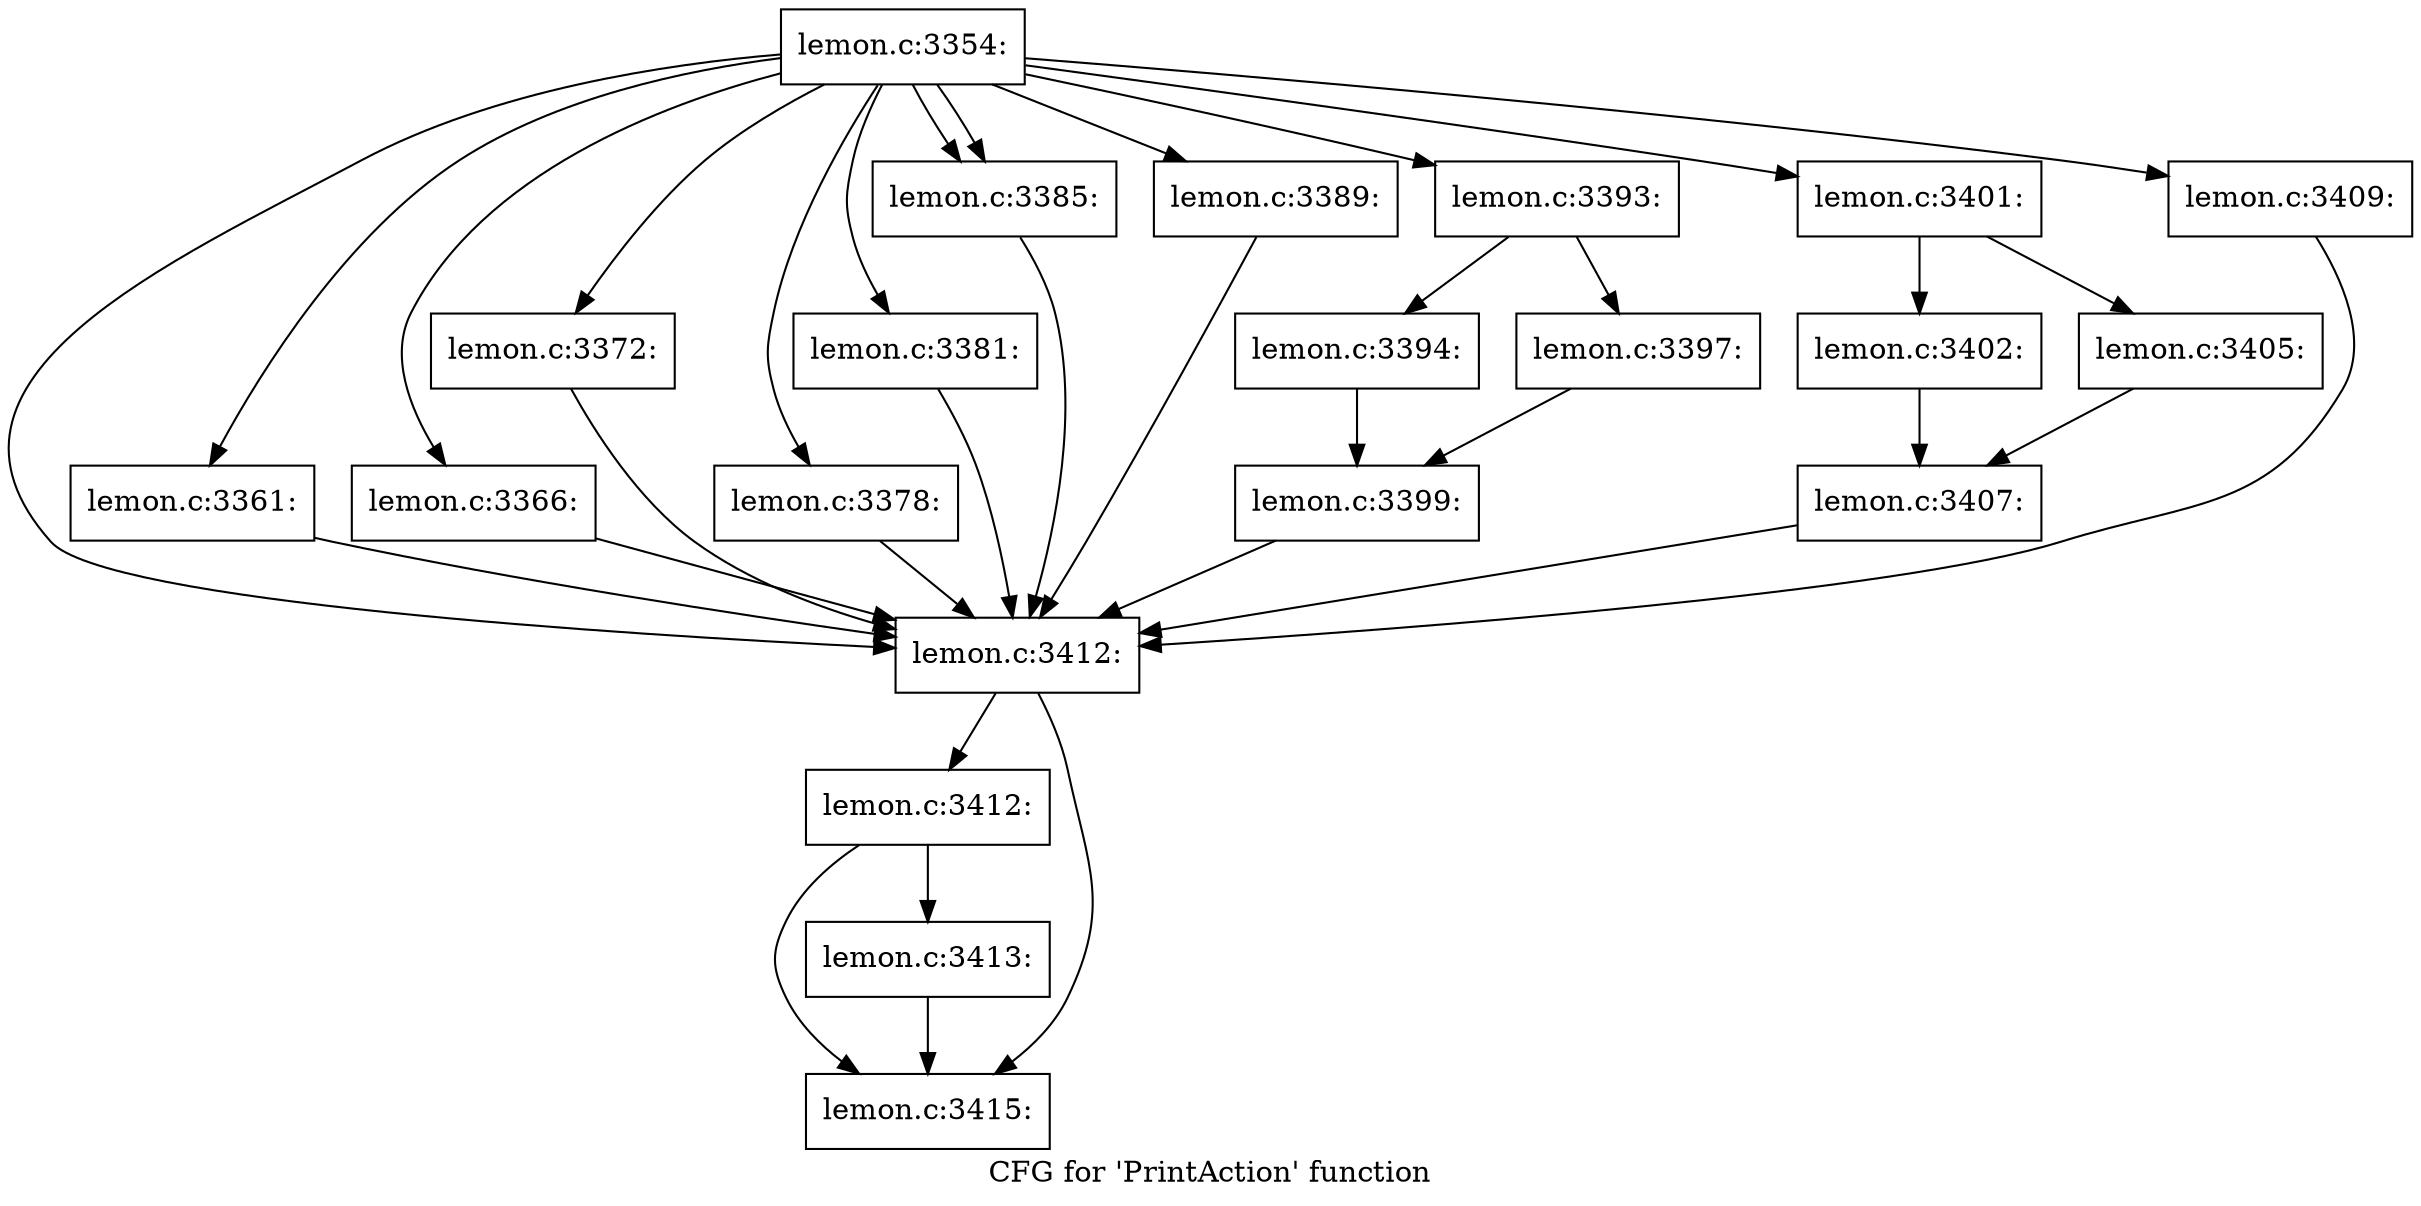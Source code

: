digraph "CFG for 'PrintAction' function" {
	label="CFG for 'PrintAction' function";

	Node0x56256546baa0 [shape=record,label="{lemon.c:3354:}"];
	Node0x56256546baa0 -> Node0x56256535c760;
	Node0x56256546baa0 -> Node0x56256535ca50;
	Node0x56256546baa0 -> Node0x562565471df0;
	Node0x56256546baa0 -> Node0x562565472e70;
	Node0x56256546baa0 -> Node0x56256535da80;
	Node0x56256546baa0 -> Node0x56256535e6c0;
	Node0x56256546baa0 -> Node0x56256535ef50;
	Node0x56256546baa0 -> Node0x56256535ef50;
	Node0x56256546baa0 -> Node0x562565478990;
	Node0x56256546baa0 -> Node0x562565479540;
	Node0x56256546baa0 -> Node0x56256547a4d0;
	Node0x56256546baa0 -> Node0x56256547b790;
	Node0x56256535ca50 [shape=record,label="{lemon.c:3361:}"];
	Node0x56256535ca50 -> Node0x56256535c760;
	Node0x562565471df0 [shape=record,label="{lemon.c:3366:}"];
	Node0x562565471df0 -> Node0x56256535c760;
	Node0x562565472e70 [shape=record,label="{lemon.c:3372:}"];
	Node0x562565472e70 -> Node0x56256535c760;
	Node0x56256535da80 [shape=record,label="{lemon.c:3378:}"];
	Node0x56256535da80 -> Node0x56256535c760;
	Node0x56256535e6c0 [shape=record,label="{lemon.c:3381:}"];
	Node0x56256535e6c0 -> Node0x56256535c760;
	Node0x56256535ef50 [shape=record,label="{lemon.c:3385:}"];
	Node0x56256535ef50 -> Node0x56256535c760;
	Node0x562565478990 [shape=record,label="{lemon.c:3389:}"];
	Node0x562565478990 -> Node0x56256535c760;
	Node0x562565479540 [shape=record,label="{lemon.c:3393:}"];
	Node0x562565479540 -> Node0x5625654796d0;
	Node0x562565479540 -> Node0x562565479770;
	Node0x5625654796d0 [shape=record,label="{lemon.c:3394:}"];
	Node0x5625654796d0 -> Node0x562565479720;
	Node0x562565479770 [shape=record,label="{lemon.c:3397:}"];
	Node0x562565479770 -> Node0x562565479720;
	Node0x562565479720 [shape=record,label="{lemon.c:3399:}"];
	Node0x562565479720 -> Node0x56256535c760;
	Node0x56256547a4d0 [shape=record,label="{lemon.c:3401:}"];
	Node0x56256547a4d0 -> Node0x56256547a990;
	Node0x56256547a4d0 -> Node0x56256547aa30;
	Node0x56256547a990 [shape=record,label="{lemon.c:3402:}"];
	Node0x56256547a990 -> Node0x56256547a9e0;
	Node0x56256547aa30 [shape=record,label="{lemon.c:3405:}"];
	Node0x56256547aa30 -> Node0x56256547a9e0;
	Node0x56256547a9e0 [shape=record,label="{lemon.c:3407:}"];
	Node0x56256547a9e0 -> Node0x56256535c760;
	Node0x56256547b790 [shape=record,label="{lemon.c:3409:}"];
	Node0x56256547b790 -> Node0x56256535c760;
	Node0x56256535c760 [shape=record,label="{lemon.c:3412:}"];
	Node0x56256535c760 -> Node0x56256547c710;
	Node0x56256535c760 -> Node0x56256547c6c0;
	Node0x56256547c710 [shape=record,label="{lemon.c:3412:}"];
	Node0x56256547c710 -> Node0x56256535c940;
	Node0x56256547c710 -> Node0x56256547c6c0;
	Node0x56256535c940 [shape=record,label="{lemon.c:3413:}"];
	Node0x56256535c940 -> Node0x56256547c6c0;
	Node0x56256547c6c0 [shape=record,label="{lemon.c:3415:}"];
}
